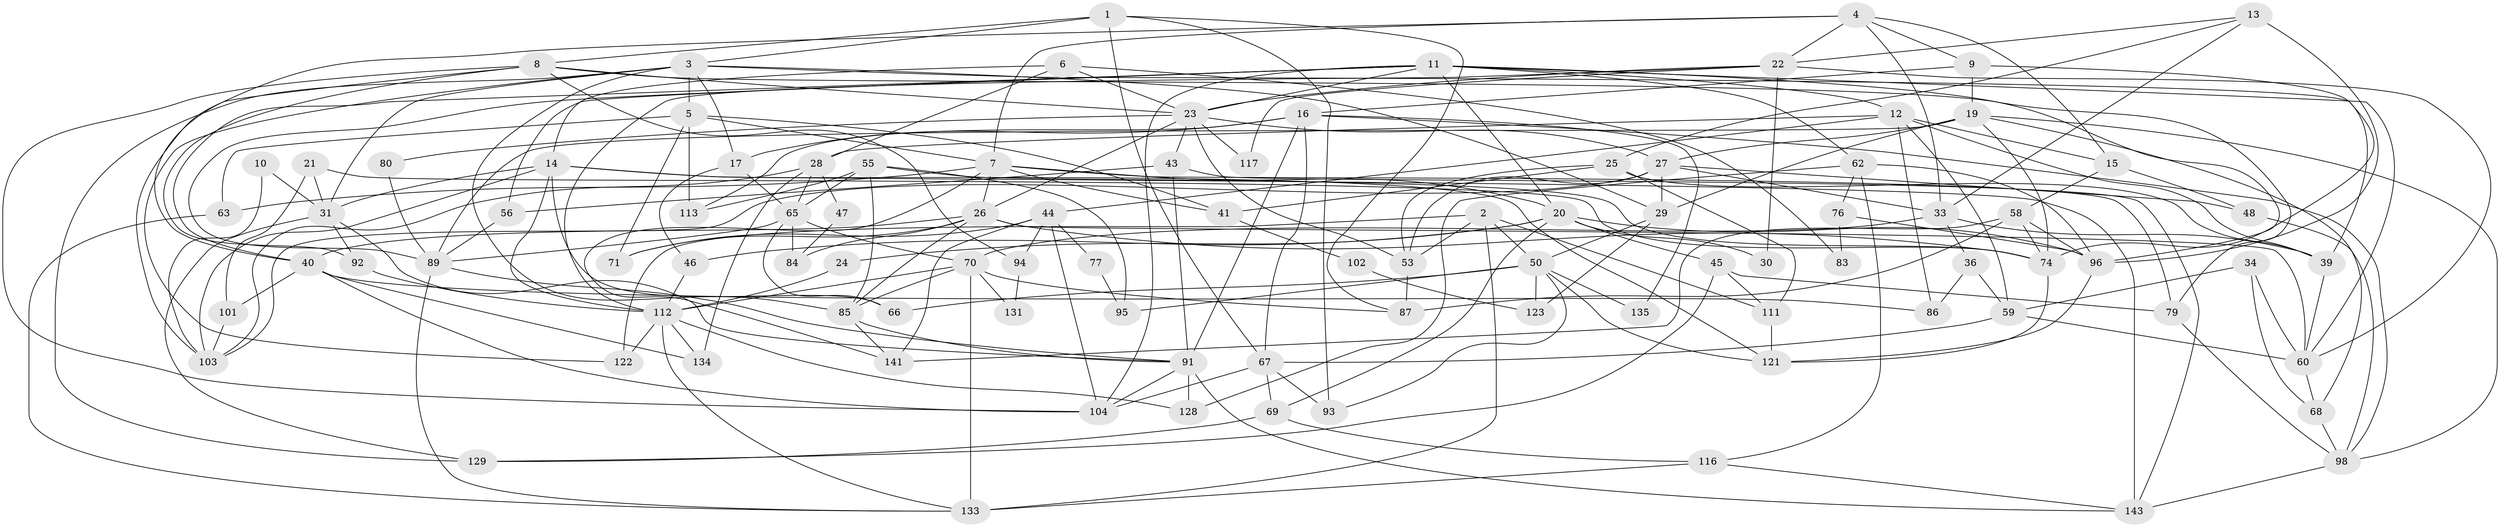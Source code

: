 // original degree distribution, {4: 0.25874125874125875, 5: 0.2097902097902098, 3: 0.2867132867132867, 2: 0.11888111888111888, 7: 0.04895104895104895, 6: 0.06993006993006994, 8: 0.006993006993006993}
// Generated by graph-tools (version 1.1) at 2025/42/03/06/25 10:42:00]
// undirected, 96 vertices, 231 edges
graph export_dot {
graph [start="1"]
  node [color=gray90,style=filled];
  1 [super="+42"];
  2 [super="+52"];
  3 [super="+138"];
  4 [super="+118"];
  5 [super="+78"];
  6 [super="+109"];
  7 [super="+18"];
  8 [super="+49"];
  9 [super="+88"];
  10;
  11 [super="+90"];
  12 [super="+99"];
  13;
  14 [super="+119"];
  15;
  16 [super="+105"];
  17;
  19 [super="+107"];
  20 [super="+38"];
  21 [super="+35"];
  22 [super="+32"];
  23 [super="+72"];
  24;
  25 [super="+114"];
  26 [super="+37"];
  27 [super="+75"];
  28 [super="+140"];
  29;
  30;
  31 [super="+57"];
  33 [super="+61"];
  34;
  36;
  39 [super="+51"];
  40 [super="+54"];
  41;
  43;
  44 [super="+64"];
  45;
  46;
  47;
  48;
  50 [super="+100"];
  53;
  55 [super="+97"];
  56;
  58 [super="+108"];
  59 [super="+120"];
  60 [super="+81"];
  62;
  63;
  65 [super="+73"];
  66;
  67 [super="+82"];
  68;
  69 [super="+130"];
  70 [super="+110"];
  71;
  74 [super="+137"];
  76;
  77;
  79 [super="+127"];
  80;
  83;
  84;
  85 [super="+125"];
  86;
  87;
  89 [super="+139"];
  91 [super="+142"];
  92;
  93;
  94;
  95;
  96 [super="+106"];
  98 [super="+124"];
  101;
  102;
  103 [super="+132"];
  104 [super="+126"];
  111;
  112 [super="+115"];
  113;
  116;
  117;
  121;
  122 [super="+136"];
  123;
  128;
  129;
  131;
  133;
  134;
  135;
  141;
  143;
  1 -- 87;
  1 -- 8;
  1 -- 3;
  1 -- 93;
  1 -- 67;
  2 -- 133 [weight=2];
  2 -- 50;
  2 -- 111;
  2 -- 53;
  2 -- 122;
  3 -- 29;
  3 -- 129;
  3 -- 17;
  3 -- 39;
  3 -- 122;
  3 -- 5;
  3 -- 31;
  3 -- 85;
  4 -- 7;
  4 -- 15;
  4 -- 22;
  4 -- 40;
  4 -- 33;
  4 -- 9;
  5 -- 63;
  5 -- 71;
  5 -- 113;
  5 -- 41;
  5 -- 7;
  6 -- 28;
  6 -- 83;
  6 -- 14;
  6 -- 23;
  7 -- 20;
  7 -- 63;
  7 -- 41;
  7 -- 26;
  7 -- 141;
  7 -- 79;
  8 -- 23;
  8 -- 92;
  8 -- 103;
  8 -- 94;
  8 -- 79;
  8 -- 104;
  9 -- 74;
  9 -- 16;
  9 -- 19;
  10 -- 103;
  10 -- 31;
  11 -- 40;
  11 -- 96;
  11 -- 56;
  11 -- 62;
  11 -- 12;
  11 -- 89;
  11 -- 60;
  11 -- 20 [weight=2];
  11 -- 23;
  11 -- 104;
  12 -- 15;
  12 -- 86;
  12 -- 59;
  12 -- 28;
  12 -- 44;
  12 -- 39;
  13 -- 96;
  13 -- 33;
  13 -- 25;
  13 -- 22;
  14 -- 143;
  14 -- 112;
  14 -- 66;
  14 -- 103;
  14 -- 121;
  14 -- 31;
  15 -- 48;
  15 -- 58;
  16 -- 91;
  16 -- 17;
  16 -- 113;
  16 -- 135;
  16 -- 98;
  16 -- 67;
  17 -- 65;
  17 -- 46;
  19 -- 89;
  19 -- 74 [weight=2];
  19 -- 98;
  19 -- 68;
  19 -- 27;
  19 -- 29;
  20 -- 45;
  20 -- 30;
  20 -- 69;
  20 -- 96;
  20 -- 24;
  20 -- 46;
  21 -- 31;
  21 -- 74;
  21 -- 101;
  22 -- 30;
  22 -- 60;
  22 -- 117;
  22 -- 112;
  22 -- 23;
  23 -- 53;
  23 -- 43;
  23 -- 27;
  23 -- 80;
  23 -- 117;
  23 -- 26;
  24 -- 112;
  25 -- 53;
  25 -- 111;
  25 -- 41;
  25 -- 39;
  26 -- 71;
  26 -- 84;
  26 -- 74;
  26 -- 40;
  26 -- 60;
  26 -- 85;
  27 -- 29;
  27 -- 48;
  27 -- 33;
  27 -- 103;
  27 -- 53;
  28 -- 134;
  28 -- 47;
  28 -- 103;
  28 -- 65;
  29 -- 50;
  29 -- 123;
  31 -- 129;
  31 -- 91;
  31 -- 92;
  33 -- 36;
  33 -- 70;
  33 -- 39;
  34 -- 68;
  34 -- 59;
  34 -- 60;
  36 -- 59;
  36 -- 86;
  39 -- 60;
  40 -- 86;
  40 -- 101;
  40 -- 134;
  40 -- 104;
  41 -- 102;
  43 -- 91;
  43 -- 56;
  43 -- 143;
  44 -- 71;
  44 -- 141;
  44 -- 94;
  44 -- 77;
  44 -- 104;
  45 -- 129;
  45 -- 111;
  45 -- 79;
  46 -- 112;
  47 -- 84;
  48 -- 98;
  50 -- 95;
  50 -- 121;
  50 -- 123;
  50 -- 66;
  50 -- 93;
  50 -- 135;
  53 -- 87;
  55 -- 85;
  55 -- 113;
  55 -- 95;
  55 -- 74;
  55 -- 65;
  56 -- 89;
  58 -- 87 [weight=2];
  58 -- 141;
  58 -- 96;
  58 -- 74;
  59 -- 67;
  59 -- 60;
  60 -- 68;
  62 -- 76;
  62 -- 116;
  62 -- 128;
  62 -- 96;
  63 -- 133;
  65 -- 70;
  65 -- 66;
  65 -- 84;
  65 -- 89;
  67 -- 69;
  67 -- 93;
  67 -- 104;
  68 -- 98;
  69 -- 116;
  69 -- 129;
  70 -- 112;
  70 -- 133;
  70 -- 131;
  70 -- 87;
  70 -- 85;
  74 -- 121;
  76 -- 96 [weight=2];
  76 -- 83;
  77 -- 95;
  79 -- 98;
  80 -- 89;
  85 -- 91;
  85 -- 141;
  89 -- 133;
  89 -- 91;
  91 -- 143;
  91 -- 128;
  91 -- 104;
  92 -- 112;
  94 -- 131;
  96 -- 121;
  98 -- 143;
  101 -- 103;
  102 -- 123;
  111 -- 121;
  112 -- 128;
  112 -- 133;
  112 -- 134;
  112 -- 122;
  116 -- 143;
  116 -- 133;
}
